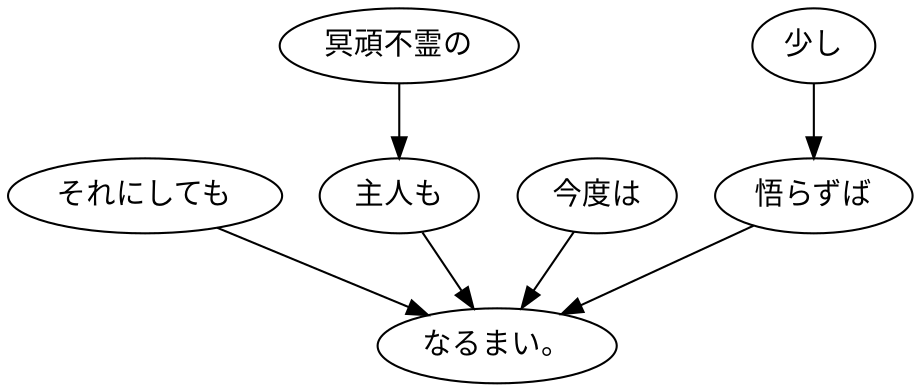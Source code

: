digraph graph5283 {
	node0 [label="それにしても"];
	node1 [label="冥頑不霊の"];
	node2 [label="主人も"];
	node3 [label="今度は"];
	node4 [label="少し"];
	node5 [label="悟らずば"];
	node6 [label="なるまい。"];
	node0 -> node6;
	node1 -> node2;
	node2 -> node6;
	node3 -> node6;
	node4 -> node5;
	node5 -> node6;
}
